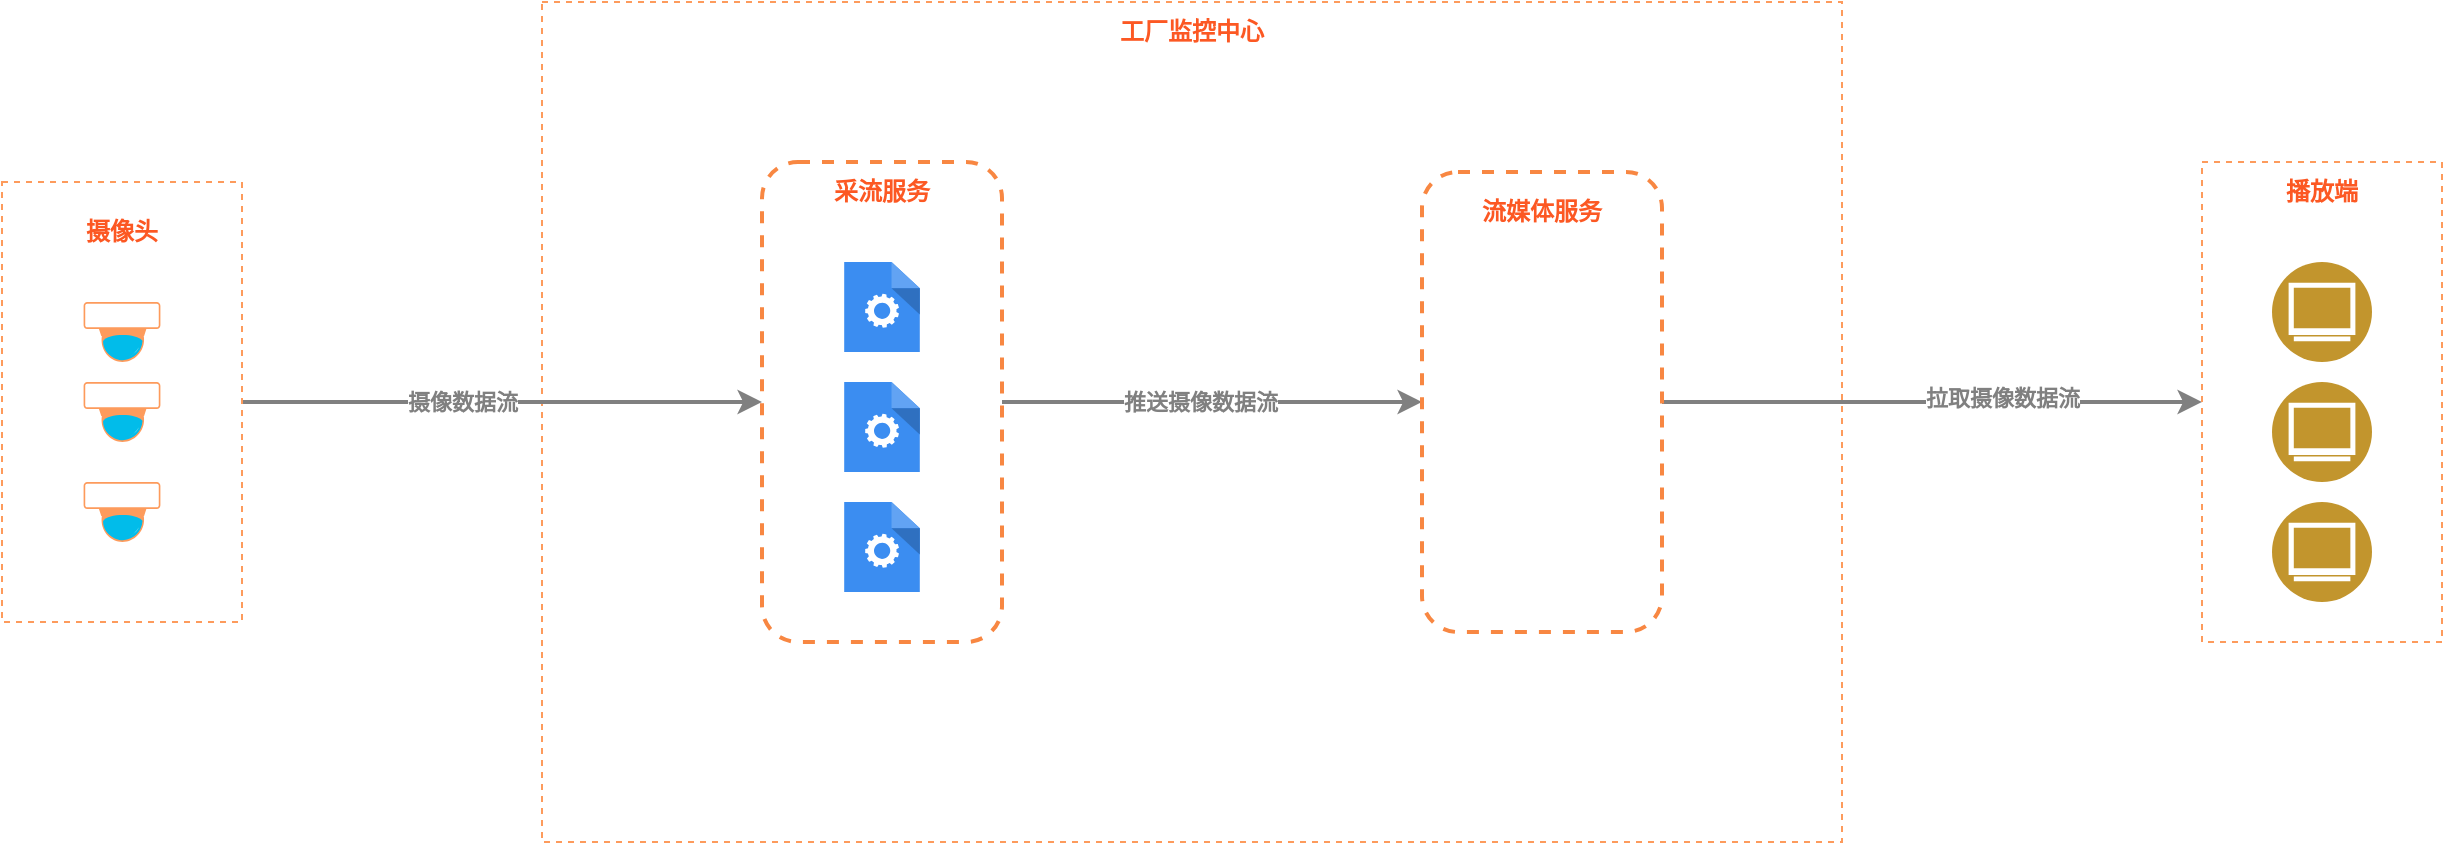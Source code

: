 <mxfile version="15.5.8" type="device"><diagram id="akkwvmokYWQCS-8Mb3Mj" name="Page-1"><mxGraphModel dx="1026" dy="482" grid="1" gridSize="10" guides="1" tooltips="1" connect="1" arrows="1" fold="1" page="1" pageScale="1" pageWidth="827" pageHeight="1169" math="0" shadow="0"><root><mxCell id="0"/><mxCell id="1" parent="0"/><mxCell id="DC19CwDeIpHtA5FII4cA-28" value="" style="rounded=0;whiteSpace=wrap;html=1;strokeColor=#FD9B5C;dashed=1;strokeWidth=1;fillColor=none;fontStyle=1" vertex="1" parent="1"><mxGeometry x="280" y="70" width="650" height="420" as="geometry"/></mxCell><mxCell id="DC19CwDeIpHtA5FII4cA-19" style="edgeStyle=orthogonalEdgeStyle;rounded=0;orthogonalLoop=1;jettySize=auto;html=1;entryX=0;entryY=0.5;entryDx=0;entryDy=0;fontColor=#000000;strokeColor=#808080;strokeWidth=2;fontStyle=1" edge="1" parent="1" source="DC19CwDeIpHtA5FII4cA-1" target="DC19CwDeIpHtA5FII4cA-16"><mxGeometry relative="1" as="geometry"/></mxCell><mxCell id="DC19CwDeIpHtA5FII4cA-20" value="&lt;font&gt;摄像数据流&lt;/font&gt;" style="edgeLabel;html=1;align=center;verticalAlign=middle;resizable=0;points=[];fontColor=#808080;fontStyle=1" vertex="1" connectable="0" parent="DC19CwDeIpHtA5FII4cA-19"><mxGeometry x="-0.138" y="4" relative="1" as="geometry"><mxPoint x="-2" y="4" as="offset"/></mxGeometry></mxCell><mxCell id="DC19CwDeIpHtA5FII4cA-15" value="工厂监控中心" style="text;html=1;strokeColor=none;fillColor=none;align=center;verticalAlign=middle;whiteSpace=wrap;rounded=0;dashed=1;labelBackgroundColor=none;fontColor=#FC5823;fontStyle=1" vertex="1" parent="1"><mxGeometry x="560" y="70" width="90" height="30" as="geometry"/></mxCell><mxCell id="DC19CwDeIpHtA5FII4cA-24" style="edgeStyle=orthogonalEdgeStyle;rounded=0;orthogonalLoop=1;jettySize=auto;html=1;fontColor=#FD9857;strokeColor=#808080;strokeWidth=2;fontStyle=1" edge="1" parent="1" source="DC19CwDeIpHtA5FII4cA-16" target="DC19CwDeIpHtA5FII4cA-17"><mxGeometry relative="1" as="geometry"/></mxCell><mxCell id="DC19CwDeIpHtA5FII4cA-25" value="推送摄像数据流" style="edgeLabel;html=1;align=center;verticalAlign=middle;resizable=0;points=[];fontColor=#808080;fontStyle=1" vertex="1" connectable="0" parent="DC19CwDeIpHtA5FII4cA-24"><mxGeometry x="-0.06" y="3" relative="1" as="geometry"><mxPoint y="3" as="offset"/></mxGeometry></mxCell><mxCell id="DC19CwDeIpHtA5FII4cA-16" value="" style="rounded=1;whiteSpace=wrap;html=1;strokeColor=#F88742;dashed=1;strokeWidth=2;fillColor=#FFFFFF;fontStyle=1;shadow=0;" vertex="1" parent="1"><mxGeometry x="390" y="150" width="120" height="240" as="geometry"/></mxCell><mxCell id="DC19CwDeIpHtA5FII4cA-26" style="edgeStyle=orthogonalEdgeStyle;rounded=0;orthogonalLoop=1;jettySize=auto;html=1;entryX=0;entryY=0.5;entryDx=0;entryDy=0;fontColor=#FD9857;strokeColor=#808080;strokeWidth=2;fontStyle=1" edge="1" parent="1" source="DC19CwDeIpHtA5FII4cA-17" target="DC19CwDeIpHtA5FII4cA-18"><mxGeometry relative="1" as="geometry"/></mxCell><mxCell id="DC19CwDeIpHtA5FII4cA-27" value="拉取摄像数据流" style="edgeLabel;html=1;align=center;verticalAlign=middle;resizable=0;points=[];fontColor=#808080;fontStyle=1" vertex="1" connectable="0" parent="DC19CwDeIpHtA5FII4cA-26"><mxGeometry x="0.015" y="4" relative="1" as="geometry"><mxPoint x="33" y="2" as="offset"/></mxGeometry></mxCell><mxCell id="DC19CwDeIpHtA5FII4cA-17" value="" style="rounded=1;whiteSpace=wrap;html=1;strokeColor=#F88742;dashed=1;strokeWidth=2;fillColor=#FFFFFF;sketch=0;shadow=0;glass=0;fontStyle=1" vertex="1" parent="1"><mxGeometry x="720" y="155" width="120" height="230" as="geometry"/></mxCell><mxCell id="DC19CwDeIpHtA5FII4cA-18" value="" style="rounded=0;whiteSpace=wrap;html=1;strokeColor=#FD9B5C;dashed=1;strokeWidth=1;fontStyle=1" vertex="1" parent="1"><mxGeometry x="1110" y="150" width="120" height="240" as="geometry"/></mxCell><mxCell id="DC19CwDeIpHtA5FII4cA-1" value="" style="rounded=0;whiteSpace=wrap;html=1;strokeColor=#FD9B5C;dashed=1;strokeWidth=1;fontStyle=1" vertex="1" parent="1"><mxGeometry x="10" y="160" width="120" height="220" as="geometry"/></mxCell><mxCell id="DC19CwDeIpHtA5FII4cA-10" value="" style="points=[[0.015,0.015,0],[0.5,0,0],[0.985,0.015,0],[1,0.22,0],[0.985,0.43,0],[0.73,0.85,0],[0.5,1,0],[0.285,0.85,0],[0.015,0.43,0],[0,0.22,0]];verticalLabelPosition=bottom;sketch=0;html=1;verticalAlign=top;aspect=fixed;align=center;pointerEvents=1;shape=mxgraph.cisco19.surveillance_camera;fillColor=#FD9B5C;strokeColor=none;dashed=1;labelBackgroundColor=#FD9B5C;fontColor=#FD9B5C;fontStyle=1" vertex="1" parent="1"><mxGeometry x="50.8" y="220" width="38.4" height="30" as="geometry"/></mxCell><mxCell id="DC19CwDeIpHtA5FII4cA-11" value="" style="points=[[0.015,0.015,0],[0.5,0,0],[0.985,0.015,0],[1,0.22,0],[0.985,0.43,0],[0.73,0.85,0],[0.5,1,0],[0.285,0.85,0],[0.015,0.43,0],[0,0.22,0]];verticalLabelPosition=bottom;sketch=0;html=1;verticalAlign=top;aspect=fixed;align=center;pointerEvents=1;shape=mxgraph.cisco19.surveillance_camera;fillColor=#FD9B5C;strokeColor=none;dashed=1;labelBackgroundColor=#FD9B5C;fontColor=#FD9B5C;fontStyle=1" vertex="1" parent="1"><mxGeometry x="50.8" y="260" width="38.4" height="30" as="geometry"/></mxCell><mxCell id="DC19CwDeIpHtA5FII4cA-12" value="" style="points=[[0.015,0.015,0],[0.5,0,0],[0.985,0.015,0],[1,0.22,0],[0.985,0.43,0],[0.73,0.85,0],[0.5,1,0],[0.285,0.85,0],[0.015,0.43,0],[0,0.22,0]];verticalLabelPosition=bottom;sketch=0;html=1;verticalAlign=top;aspect=fixed;align=center;pointerEvents=1;shape=mxgraph.cisco19.surveillance_camera;fillColor=#FD9B5C;strokeColor=none;dashed=1;labelBackgroundColor=#FD9B5C;fontColor=#FD9B5C;fontStyle=1" vertex="1" parent="1"><mxGeometry x="50.8" y="310" width="38.4" height="30" as="geometry"/></mxCell><mxCell id="DC19CwDeIpHtA5FII4cA-13" value="&lt;font color=&quot;#fc5823&quot;&gt;摄像头&lt;/font&gt;" style="text;html=1;strokeColor=none;fillColor=none;align=center;verticalAlign=middle;whiteSpace=wrap;rounded=0;dashed=1;labelBackgroundColor=none;fontColor=#FD9857;fontStyle=1" vertex="1" parent="1"><mxGeometry x="40" y="170" width="60" height="30" as="geometry"/></mxCell><mxCell id="DC19CwDeIpHtA5FII4cA-31" value="" style="sketch=0;html=1;aspect=fixed;strokeColor=none;shadow=0;align=center;verticalAlign=top;fillColor=#3B8DF1;shape=mxgraph.gcp2.process;dashed=1;labelBackgroundColor=none;fontColor=#BEBEBE;fontStyle=1" vertex="1" parent="1"><mxGeometry x="431.1" y="320" width="37.8" height="45" as="geometry"/></mxCell><mxCell id="DC19CwDeIpHtA5FII4cA-32" value="" style="sketch=0;html=1;aspect=fixed;strokeColor=none;shadow=0;align=center;verticalAlign=top;fillColor=#3B8DF1;shape=mxgraph.gcp2.process;dashed=1;labelBackgroundColor=none;fontColor=#BEBEBE;fontStyle=1" vertex="1" parent="1"><mxGeometry x="431.1" y="260" width="37.8" height="45" as="geometry"/></mxCell><mxCell id="DC19CwDeIpHtA5FII4cA-33" value="" style="sketch=0;html=1;aspect=fixed;strokeColor=none;shadow=0;align=center;verticalAlign=top;fillColor=#3B8DF1;shape=mxgraph.gcp2.process;dashed=1;labelBackgroundColor=none;fontColor=#BEBEBE;fontStyle=1" vertex="1" parent="1"><mxGeometry x="431.1" y="200" width="37.8" height="45" as="geometry"/></mxCell><mxCell id="DC19CwDeIpHtA5FII4cA-34" value="采流服务" style="text;html=1;strokeColor=none;fillColor=none;align=center;verticalAlign=middle;whiteSpace=wrap;rounded=0;dashed=1;labelBackgroundColor=none;fontColor=#FC5823;fontStyle=1" vertex="1" parent="1"><mxGeometry x="420" y="150" width="60" height="30" as="geometry"/></mxCell><mxCell id="DC19CwDeIpHtA5FII4cA-35" value="流媒体服务" style="text;html=1;strokeColor=none;fillColor=none;align=center;verticalAlign=middle;whiteSpace=wrap;rounded=0;dashed=1;labelBackgroundColor=none;fontColor=#FC5823;fontStyle=1" vertex="1" parent="1"><mxGeometry x="740" y="160" width="80" height="30" as="geometry"/></mxCell><mxCell id="DC19CwDeIpHtA5FII4cA-36" value="" style="shape=image;html=1;verticalAlign=top;verticalLabelPosition=bottom;labelBackgroundColor=#ffffff;imageAspect=0;aspect=fixed;image=https://cdn4.iconfinder.com/data/icons/logos-brands-5/24/nginx-128.png;rounded=1;shadow=1;glass=0;dashed=1;sketch=0;fontColor=#FC5823;strokeColor=#CCCCCC;strokeWidth=2;fillColor=#FFFFFF;fontStyle=1" vertex="1" parent="1"><mxGeometry x="746.25" y="233.75" width="67.5" height="67.5" as="geometry"/></mxCell><mxCell id="DC19CwDeIpHtA5FII4cA-37" value="" style="aspect=fixed;perimeter=ellipsePerimeter;html=1;align=center;shadow=0;dashed=0;fontColor=#4277BB;labelBackgroundColor=#ffffff;fontSize=12;spacingTop=3;image;image=img/lib/ibm/users/browser.svg;rounded=1;glass=0;sketch=0;strokeColor=#CCCCCC;strokeWidth=2;fillColor=#FFFFFF;fontStyle=1" vertex="1" parent="1"><mxGeometry x="1145" y="200" width="50" height="50" as="geometry"/></mxCell><mxCell id="DC19CwDeIpHtA5FII4cA-38" value="" style="aspect=fixed;perimeter=ellipsePerimeter;html=1;align=center;shadow=0;dashed=0;fontColor=#4277BB;labelBackgroundColor=#ffffff;fontSize=12;spacingTop=3;image;image=img/lib/ibm/users/browser.svg;rounded=1;glass=0;sketch=0;strokeColor=#CCCCCC;strokeWidth=2;fillColor=#FFFFFF;fontStyle=1" vertex="1" parent="1"><mxGeometry x="1145" y="260" width="50" height="50" as="geometry"/></mxCell><mxCell id="DC19CwDeIpHtA5FII4cA-39" value="" style="aspect=fixed;perimeter=ellipsePerimeter;html=1;align=center;shadow=0;dashed=0;fontColor=#4277BB;labelBackgroundColor=#ffffff;fontSize=12;spacingTop=3;image;image=img/lib/ibm/users/browser.svg;rounded=1;glass=0;sketch=0;strokeColor=#CCCCCC;strokeWidth=2;fillColor=#FFFFFF;fontStyle=1" vertex="1" parent="1"><mxGeometry x="1145" y="320" width="50" height="50" as="geometry"/></mxCell><mxCell id="DC19CwDeIpHtA5FII4cA-40" value="播放端" style="text;html=1;strokeColor=none;fillColor=none;align=center;verticalAlign=middle;whiteSpace=wrap;rounded=0;dashed=1;labelBackgroundColor=none;fontColor=#FC5823;fontStyle=1" vertex="1" parent="1"><mxGeometry x="1130" y="150" width="80" height="30" as="geometry"/></mxCell></root></mxGraphModel></diagram></mxfile>